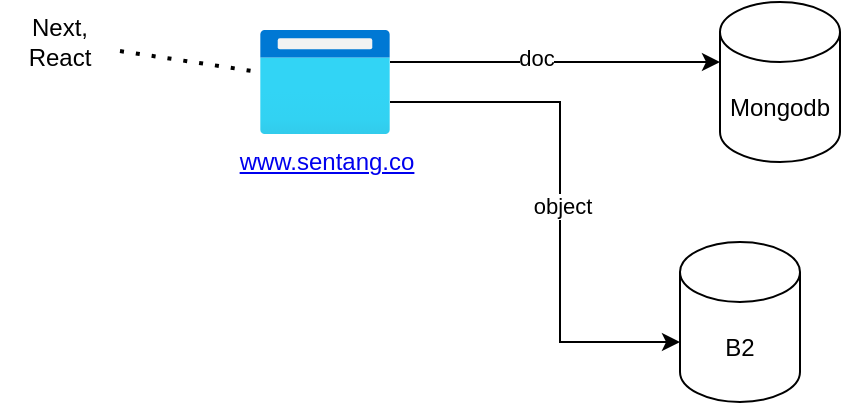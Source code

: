 <mxfile version="28.2.7">
  <diagram name="Page-1" id="_GwjLvSYHDaISPEABcEc">
    <mxGraphModel dx="1355" dy="346" grid="1" gridSize="10" guides="1" tooltips="1" connect="1" arrows="1" fold="1" page="1" pageScale="1" pageWidth="850" pageHeight="1100" math="0" shadow="0">
      <root>
        <mxCell id="0" />
        <mxCell id="1" parent="0" />
        <mxCell id="_lyQtnQ2qPUpcMT8xCgQ-7" style="edgeStyle=orthogonalEdgeStyle;rounded=0;orthogonalLoop=1;jettySize=auto;html=1;" edge="1" parent="1" source="_lyQtnQ2qPUpcMT8xCgQ-4">
          <mxGeometry relative="1" as="geometry">
            <mxPoint x="145" y="100.0" as="sourcePoint" />
            <mxPoint x="300" y="100.0" as="targetPoint" />
            <Array as="points">
              <mxPoint x="180" y="100" />
              <mxPoint x="180" y="100" />
            </Array>
          </mxGeometry>
        </mxCell>
        <mxCell id="_lyQtnQ2qPUpcMT8xCgQ-12" value="doc" style="edgeLabel;html=1;align=center;verticalAlign=middle;resizable=0;points=[];" vertex="1" connectable="0" parent="_lyQtnQ2qPUpcMT8xCgQ-7">
          <mxGeometry x="-0.117" y="2" relative="1" as="geometry">
            <mxPoint as="offset" />
          </mxGeometry>
        </mxCell>
        <mxCell id="_lyQtnQ2qPUpcMT8xCgQ-10" style="edgeStyle=orthogonalEdgeStyle;rounded=0;orthogonalLoop=1;jettySize=auto;html=1;" edge="1" parent="1" source="_lyQtnQ2qPUpcMT8xCgQ-4" target="_lyQtnQ2qPUpcMT8xCgQ-9">
          <mxGeometry relative="1" as="geometry">
            <Array as="points">
              <mxPoint x="220" y="120" />
              <mxPoint x="220" y="240" />
            </Array>
          </mxGeometry>
        </mxCell>
        <mxCell id="_lyQtnQ2qPUpcMT8xCgQ-11" value="object" style="edgeLabel;html=1;align=center;verticalAlign=middle;resizable=0;points=[];" vertex="1" connectable="0" parent="_lyQtnQ2qPUpcMT8xCgQ-10">
          <mxGeometry x="0.033" y="1" relative="1" as="geometry">
            <mxPoint as="offset" />
          </mxGeometry>
        </mxCell>
        <mxCell id="_lyQtnQ2qPUpcMT8xCgQ-4" value="&lt;a href=&quot;https://www.sentang.co/&quot;&gt;www.sentang.co&lt;/a&gt;" style="image;aspect=fixed;html=1;points=[];align=center;fontSize=12;image=img/lib/azure2/general/Browser.svg;" vertex="1" parent="1">
          <mxGeometry x="70" y="84" width="65" height="52" as="geometry" />
        </mxCell>
        <mxCell id="_lyQtnQ2qPUpcMT8xCgQ-6" value="Mongodb" style="shape=cylinder3;whiteSpace=wrap;html=1;boundedLbl=1;backgroundOutline=1;size=15;" vertex="1" parent="1">
          <mxGeometry x="300" y="70" width="60" height="80" as="geometry" />
        </mxCell>
        <mxCell id="_lyQtnQ2qPUpcMT8xCgQ-8" value="Next, React" style="text;html=1;whiteSpace=wrap;strokeColor=none;fillColor=none;align=center;verticalAlign=middle;rounded=0;" vertex="1" parent="1">
          <mxGeometry x="-60" y="70" width="60" height="40" as="geometry" />
        </mxCell>
        <mxCell id="_lyQtnQ2qPUpcMT8xCgQ-9" value="B2" style="shape=cylinder3;whiteSpace=wrap;html=1;boundedLbl=1;backgroundOutline=1;size=15;" vertex="1" parent="1">
          <mxGeometry x="280" y="190" width="60" height="80" as="geometry" />
        </mxCell>
        <mxCell id="_lyQtnQ2qPUpcMT8xCgQ-13" value="" style="endArrow=none;dashed=1;html=1;dashPattern=1 3;strokeWidth=2;rounded=0;" edge="1" parent="1" source="_lyQtnQ2qPUpcMT8xCgQ-8" target="_lyQtnQ2qPUpcMT8xCgQ-4">
          <mxGeometry width="50" height="50" relative="1" as="geometry">
            <mxPoint x="130" y="160" as="sourcePoint" />
            <mxPoint x="180" y="110" as="targetPoint" />
          </mxGeometry>
        </mxCell>
      </root>
    </mxGraphModel>
  </diagram>
</mxfile>
